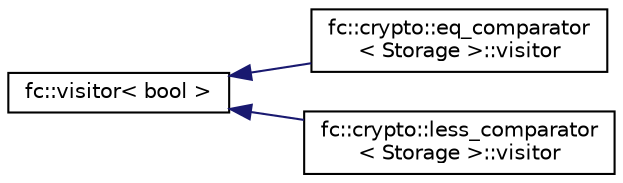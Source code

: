 digraph "Graphical Class Hierarchy"
{
  edge [fontname="Helvetica",fontsize="10",labelfontname="Helvetica",labelfontsize="10"];
  node [fontname="Helvetica",fontsize="10",shape=record];
  rankdir="LR";
  Node0 [label="fc::visitor\< bool \>",height=0.2,width=0.4,color="black", fillcolor="white", style="filled",URL="$structfc_1_1visitor.html"];
  Node0 -> Node1 [dir="back",color="midnightblue",fontsize="10",style="solid",fontname="Helvetica"];
  Node1 [label="fc::crypto::eq_comparator\l\< Storage \>::visitor",height=0.2,width=0.4,color="black", fillcolor="white", style="filled",URL="$structfc_1_1crypto_1_1eq__comparator_1_1visitor.html"];
  Node0 -> Node2 [dir="back",color="midnightblue",fontsize="10",style="solid",fontname="Helvetica"];
  Node2 [label="fc::crypto::less_comparator\l\< Storage \>::visitor",height=0.2,width=0.4,color="black", fillcolor="white", style="filled",URL="$structfc_1_1crypto_1_1less__comparator_1_1visitor.html"];
}
